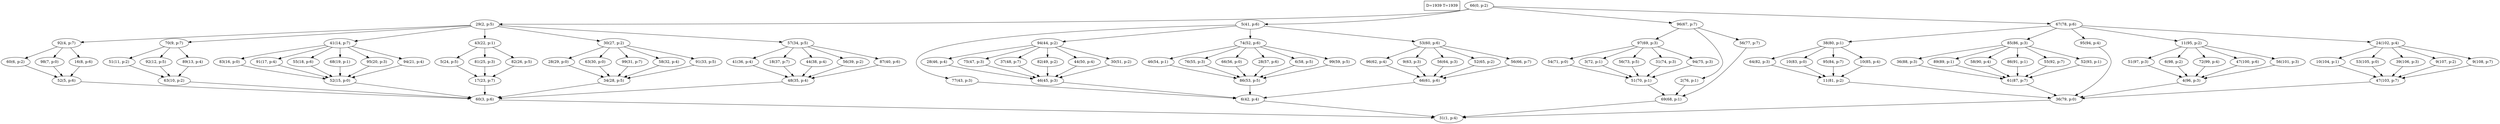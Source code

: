 digraph Task {
i [shape=box, label="D=1939 T=1939"]; 
0 [label="66(0, p:2)"];
1 [label="31(1, p:4)"];
2 [label="29(2, p:5)"];
3 [label="60(3, p:6)"];
4 [label="92(4, p:7)"];
5 [label="52(5, p:6)"];
6 [label="60(6, p:2)"];
7 [label="98(7, p:0)"];
8 [label="16(8, p:6)"];
9 [label="70(9, p:7)"];
10 [label="63(10, p:2)"];
11 [label="51(11, p:2)"];
12 [label="92(12, p:5)"];
13 [label="89(13, p:4)"];
14 [label="41(14, p:7)"];
15 [label="52(15, p:0)"];
16 [label="83(16, p:0)"];
17 [label="91(17, p:4)"];
18 [label="55(18, p:6)"];
19 [label="68(19, p:1)"];
20 [label="95(20, p:3)"];
21 [label="94(21, p:4)"];
22 [label="43(22, p:1)"];
23 [label="17(23, p:7)"];
24 [label="5(24, p:5)"];
25 [label="81(25, p:3)"];
26 [label="82(26, p:5)"];
27 [label="30(27, p:2)"];
28 [label="34(28, p:5)"];
29 [label="28(29, p:0)"];
30 [label="63(30, p:0)"];
31 [label="99(31, p:7)"];
32 [label="58(32, p:4)"];
33 [label="91(33, p:5)"];
34 [label="57(34, p:5)"];
35 [label="48(35, p:4)"];
36 [label="41(36, p:4)"];
37 [label="18(37, p:7)"];
38 [label="44(38, p:4)"];
39 [label="56(39, p:2)"];
40 [label="87(40, p:6)"];
41 [label="5(41, p:6)"];
42 [label="6(42, p:4)"];
43 [label="77(43, p:3)"];
44 [label="94(44, p:2)"];
45 [label="46(45, p:3)"];
46 [label="28(46, p:4)"];
47 [label="75(47, p:3)"];
48 [label="37(48, p:7)"];
49 [label="82(49, p:2)"];
50 [label="44(50, p:4)"];
51 [label="30(51, p:2)"];
52 [label="74(52, p:6)"];
53 [label="86(53, p:5)"];
54 [label="46(54, p:1)"];
55 [label="76(55, p:3)"];
56 [label="66(56, p:0)"];
57 [label="28(57, p:6)"];
58 [label="6(58, p:5)"];
59 [label="99(59, p:5)"];
60 [label="53(60, p:6)"];
61 [label="66(61, p:6)"];
62 [label="96(62, p:4)"];
63 [label="9(63, p:3)"];
64 [label="56(64, p:3)"];
65 [label="52(65, p:2)"];
66 [label="56(66, p:7)"];
67 [label="96(67, p:7)"];
68 [label="69(68, p:1)"];
69 [label="97(69, p:3)"];
70 [label="51(70, p:1)"];
71 [label="54(71, p:0)"];
72 [label="3(72, p:1)"];
73 [label="56(73, p:5)"];
74 [label="31(74, p:3)"];
75 [label="94(75, p:3)"];
76 [label="2(76, p:1)"];
77 [label="56(77, p:7)"];
78 [label="67(78, p:6)"];
79 [label="36(79, p:0)"];
80 [label="38(80, p:1)"];
81 [label="11(81, p:2)"];
82 [label="64(82, p:3)"];
83 [label="10(83, p:0)"];
84 [label="95(84, p:7)"];
85 [label="10(85, p:4)"];
86 [label="85(86, p:3)"];
87 [label="61(87, p:7)"];
88 [label="36(88, p:3)"];
89 [label="89(89, p:1)"];
90 [label="58(90, p:4)"];
91 [label="86(91, p:1)"];
92 [label="55(92, p:7)"];
93 [label="52(93, p:1)"];
94 [label="95(94, p:4)"];
95 [label="11(95, p:2)"];
96 [label="4(96, p:3)"];
97 [label="51(97, p:3)"];
98 [label="6(98, p:2)"];
99 [label="72(99, p:4)"];
100 [label="47(100, p:6)"];
101 [label="56(101, p:3)"];
102 [label="24(102, p:4)"];
103 [label="47(103, p:7)"];
104 [label="10(104, p:1)"];
105 [label="53(105, p:0)"];
106 [label="39(106, p:3)"];
107 [label="9(107, p:2)"];
108 [label="9(108, p:7)"];
0 -> 2;
0 -> 41;
0 -> 67;
0 -> 78;
2 -> 4;
2 -> 9;
2 -> 14;
2 -> 22;
2 -> 27;
2 -> 34;
3 -> 1;
4 -> 6;
4 -> 7;
4 -> 8;
5 -> 3;
6 -> 5;
7 -> 5;
8 -> 5;
9 -> 11;
9 -> 12;
9 -> 13;
10 -> 3;
11 -> 10;
12 -> 10;
13 -> 10;
14 -> 16;
14 -> 17;
14 -> 18;
14 -> 19;
14 -> 20;
14 -> 21;
15 -> 3;
16 -> 15;
17 -> 15;
18 -> 15;
19 -> 15;
20 -> 15;
21 -> 15;
22 -> 24;
22 -> 25;
22 -> 26;
23 -> 3;
24 -> 23;
25 -> 23;
26 -> 23;
27 -> 29;
27 -> 30;
27 -> 31;
27 -> 32;
27 -> 33;
28 -> 3;
29 -> 28;
30 -> 28;
31 -> 28;
32 -> 28;
33 -> 28;
34 -> 36;
34 -> 37;
34 -> 38;
34 -> 39;
34 -> 40;
35 -> 3;
36 -> 35;
37 -> 35;
38 -> 35;
39 -> 35;
40 -> 35;
41 -> 43;
41 -> 44;
41 -> 52;
41 -> 60;
42 -> 1;
43 -> 42;
44 -> 46;
44 -> 47;
44 -> 48;
44 -> 49;
44 -> 50;
44 -> 51;
45 -> 42;
46 -> 45;
47 -> 45;
48 -> 45;
49 -> 45;
50 -> 45;
51 -> 45;
52 -> 54;
52 -> 55;
52 -> 56;
52 -> 57;
52 -> 58;
52 -> 59;
53 -> 42;
54 -> 53;
55 -> 53;
56 -> 53;
57 -> 53;
58 -> 53;
59 -> 53;
60 -> 62;
60 -> 63;
60 -> 64;
60 -> 65;
60 -> 66;
61 -> 42;
62 -> 61;
63 -> 61;
64 -> 61;
65 -> 61;
66 -> 61;
67 -> 69;
67 -> 76;
67 -> 77;
68 -> 1;
69 -> 71;
69 -> 72;
69 -> 73;
69 -> 74;
69 -> 75;
70 -> 68;
71 -> 70;
72 -> 70;
73 -> 70;
74 -> 70;
75 -> 70;
76 -> 68;
77 -> 68;
78 -> 80;
78 -> 86;
78 -> 94;
78 -> 95;
78 -> 102;
79 -> 1;
80 -> 82;
80 -> 83;
80 -> 84;
80 -> 85;
81 -> 79;
82 -> 81;
83 -> 81;
84 -> 81;
85 -> 81;
86 -> 88;
86 -> 89;
86 -> 90;
86 -> 91;
86 -> 92;
86 -> 93;
87 -> 79;
88 -> 87;
89 -> 87;
90 -> 87;
91 -> 87;
92 -> 87;
93 -> 87;
94 -> 79;
95 -> 97;
95 -> 98;
95 -> 99;
95 -> 100;
95 -> 101;
96 -> 79;
97 -> 96;
98 -> 96;
99 -> 96;
100 -> 96;
101 -> 96;
102 -> 104;
102 -> 105;
102 -> 106;
102 -> 107;
102 -> 108;
103 -> 79;
104 -> 103;
105 -> 103;
106 -> 103;
107 -> 103;
108 -> 103;
}